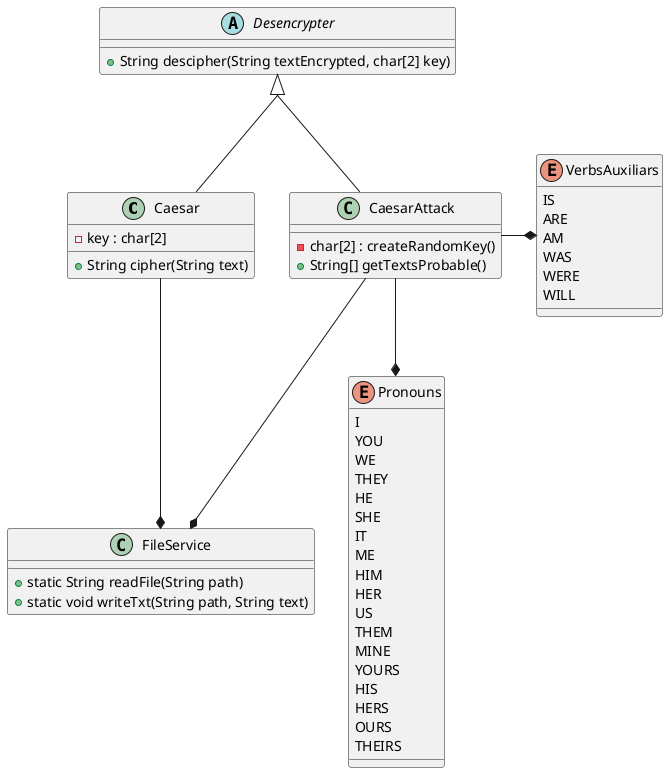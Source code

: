 @startuml cesar
skinparam groupInheritance 2
' El constructor recibe 
'   una llave que son dos carácteres en un array estático
' Cuenta con un método propio que debe hacer
' Realizar el proceso del cifrador César para los carácteres dentro del texto este se va a cifrar con la llave determinada por un usuario,
' Para obtener el texto es necesario llamar al método de clase readFile
' El texto puede contener carácteres especiales por lo que deben de quedar como tal,
' es decir sí es un carácter no hacerle ninguna transformación.
' Para una mayor simplicidad el texto será tratado en minúsculas
' Ademas la clase cuenta con un método heredado que le permite desencriptar  
class Caesar{
  -key : char[2]
  +String cipher(String text)
}

' El constructor no recibe ningún párametro
' Cuenta con dos métodos propios que deben hacer
'   El método createRandomKey tiene la labor de crear una llave de forma aleatoria
'   que será usada en el siguiente método muchas veces
'   El método getTextsProbable usa diferentes llaves para intentar desencriptar el texto pasado, pero este usará dos de sus enumeraciones para establecer que el texto es cohérente en el idioma dado en este caso especifico inglés
class CaesarAttack{
  -char[2] : createRandomKey()
  +String[] getTextsProbable()
}

abstract Desencrypter{
  +String descipher(String textEncrypted, char[2] key)
}

class FileService {
  + static String readFile(String path)
  + static void writeTxt(String path, String text)
}

enum Pronouns{
  'Personals
  I
  YOU
  WE
  THEY
  HE
  SHE
  IT
  'Object
  ME
  HIM
  HER
  US
  THEM
  'Posessive
  MINE
  YOURS
  HIS
  HERS
  OURS
  THEIRS
}

enum VerbsAuxiliars{
  IS
  ARE
  AM
  WAS
  WERE
  WILL
}

Desencrypter <|-- Caesar
Desencrypter <|-- CaesarAttack

' FileService *-down- Caesar
' FileService *-down- CaesarAttack
Caesar -down-* FileService
CaesarAttack -down-* FileService

' Pronouns *-down- CaesarAttack
CaesarAttack -down-* Pronouns
VerbsAuxiliars *-left- CaesarAttack
@enduml